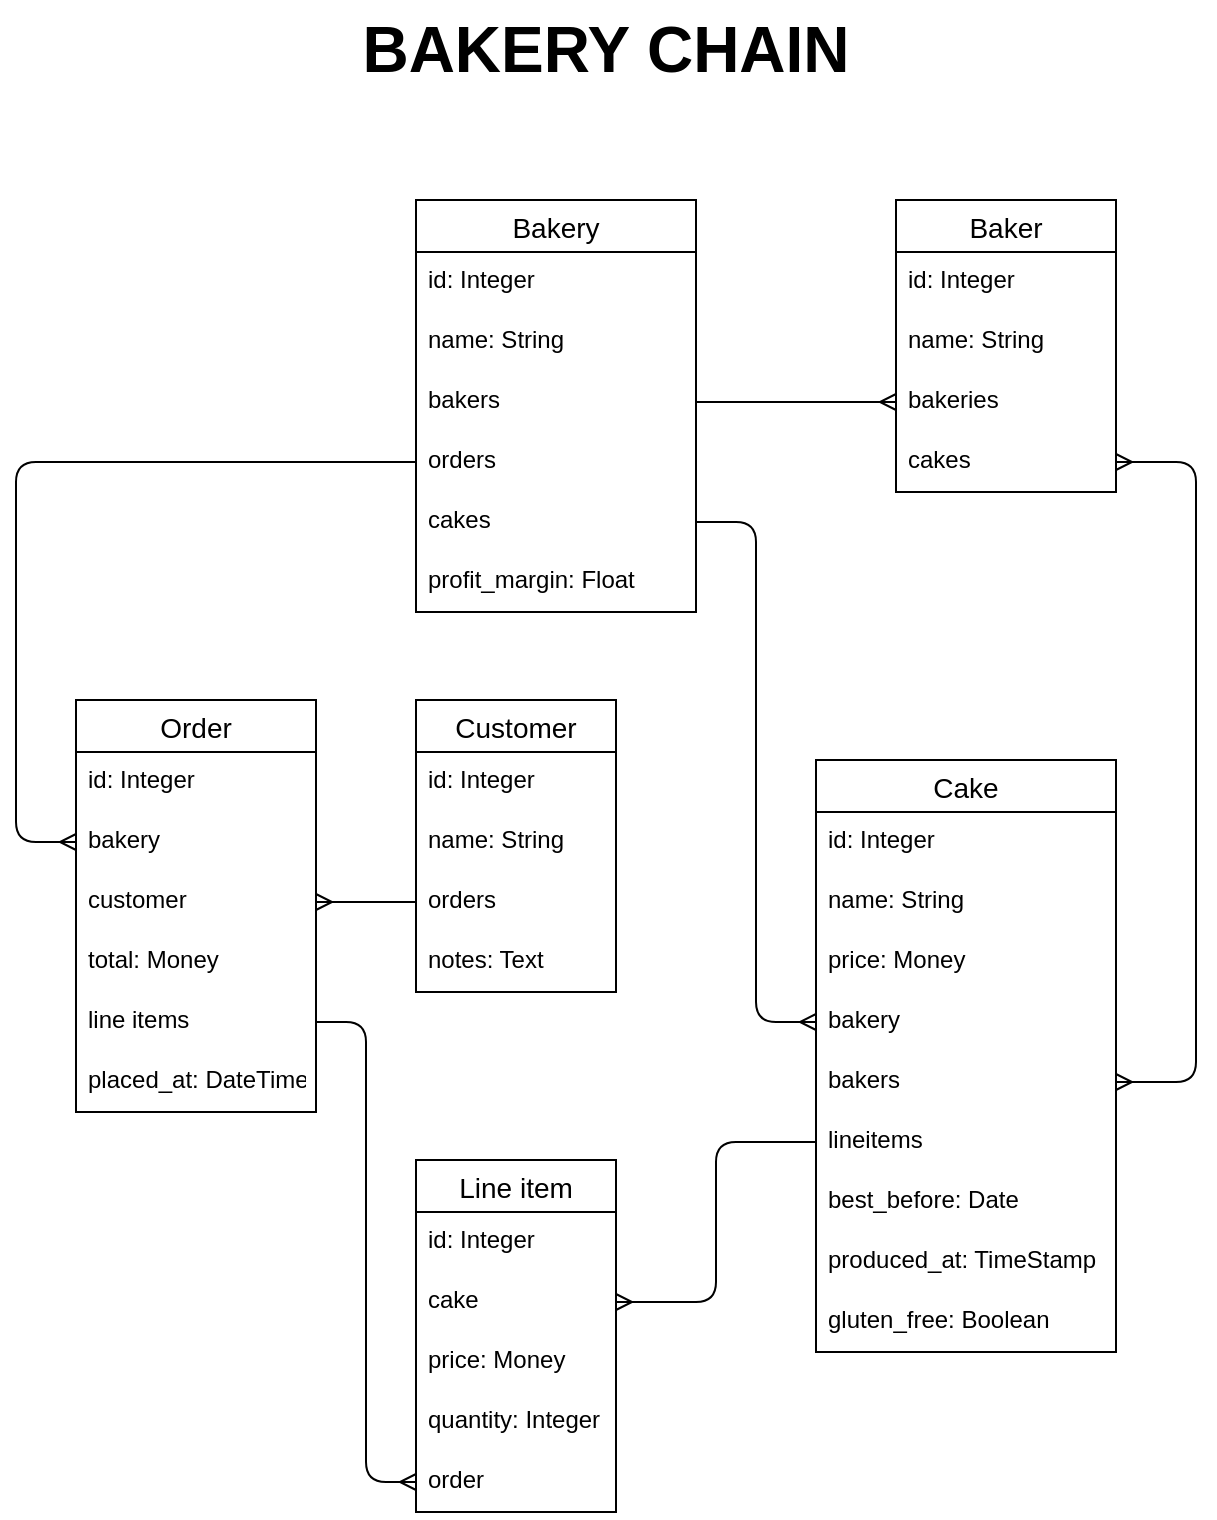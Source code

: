 <mxfile version="14.6.13" type="device"><diagram id="R2lEEEUBdFMjLlhIrx00" name="Page-1"><mxGraphModel dx="1106" dy="2080" grid="1" gridSize="10" guides="1" tooltips="1" connect="1" arrows="1" fold="1" page="1" pageScale="1" pageWidth="850" pageHeight="1100" math="0" shadow="0" extFonts="Permanent Marker^https://fonts.googleapis.com/css?family=Permanent+Marker"><root><mxCell id="0"/><mxCell id="1" parent="0"/><mxCell id="kBxsYk4cJBn89Wh-khyj-1" value="BAKERY CHAIN" style="text;html=1;strokeColor=none;fillColor=none;align=center;verticalAlign=middle;whiteSpace=wrap;rounded=0;fontSize=32;fontStyle=1" vertex="1" parent="1"><mxGeometry x="240" y="-960" width="370" height="50" as="geometry"/></mxCell><mxCell id="kBxsYk4cJBn89Wh-khyj-15" value="Bakery" style="swimlane;fontStyle=0;childLayout=stackLayout;horizontal=1;startSize=26;horizontalStack=0;resizeParent=1;resizeParentMax=0;resizeLast=0;collapsible=1;marginBottom=0;align=center;fontSize=14;" vertex="1" parent="1"><mxGeometry x="330" y="-860" width="140" height="206" as="geometry"/></mxCell><mxCell id="kBxsYk4cJBn89Wh-khyj-16" value="id: Integer" style="text;strokeColor=none;fillColor=none;spacingLeft=4;spacingRight=4;overflow=hidden;rotatable=0;points=[[0,0.5],[1,0.5]];portConstraint=eastwest;fontSize=12;" vertex="1" parent="kBxsYk4cJBn89Wh-khyj-15"><mxGeometry y="26" width="140" height="30" as="geometry"/></mxCell><mxCell id="kBxsYk4cJBn89Wh-khyj-17" value="name: String" style="text;strokeColor=none;fillColor=none;spacingLeft=4;spacingRight=4;overflow=hidden;rotatable=0;points=[[0,0.5],[1,0.5]];portConstraint=eastwest;fontSize=12;" vertex="1" parent="kBxsYk4cJBn89Wh-khyj-15"><mxGeometry y="56" width="140" height="30" as="geometry"/></mxCell><mxCell id="kBxsYk4cJBn89Wh-khyj-18" value="bakers" style="text;strokeColor=none;fillColor=none;spacingLeft=4;spacingRight=4;overflow=hidden;rotatable=0;points=[[0,0.5],[1,0.5]];portConstraint=eastwest;fontSize=12;" vertex="1" parent="kBxsYk4cJBn89Wh-khyj-15"><mxGeometry y="86" width="140" height="30" as="geometry"/></mxCell><mxCell id="kBxsYk4cJBn89Wh-khyj-82" value="orders" style="text;strokeColor=none;fillColor=none;spacingLeft=4;spacingRight=4;overflow=hidden;rotatable=0;points=[[0,0.5],[1,0.5]];portConstraint=eastwest;fontSize=12;" vertex="1" parent="kBxsYk4cJBn89Wh-khyj-15"><mxGeometry y="116" width="140" height="30" as="geometry"/></mxCell><mxCell id="kBxsYk4cJBn89Wh-khyj-19" value="cakes" style="text;strokeColor=none;fillColor=none;spacingLeft=4;spacingRight=4;overflow=hidden;rotatable=0;points=[[0,0.5],[1,0.5]];portConstraint=eastwest;fontSize=12;" vertex="1" parent="kBxsYk4cJBn89Wh-khyj-15"><mxGeometry y="146" width="140" height="30" as="geometry"/></mxCell><mxCell id="kBxsYk4cJBn89Wh-khyj-87" value="profit_margin: Float" style="text;strokeColor=none;fillColor=none;spacingLeft=4;spacingRight=4;overflow=hidden;rotatable=0;points=[[0,0.5],[1,0.5]];portConstraint=eastwest;fontSize=12;" vertex="1" parent="kBxsYk4cJBn89Wh-khyj-15"><mxGeometry y="176" width="140" height="30" as="geometry"/></mxCell><mxCell id="kBxsYk4cJBn89Wh-khyj-21" value="Baker" style="swimlane;fontStyle=0;childLayout=stackLayout;horizontal=1;startSize=26;horizontalStack=0;resizeParent=1;resizeParentMax=0;resizeLast=0;collapsible=1;marginBottom=0;align=center;fontSize=14;" vertex="1" parent="1"><mxGeometry x="570" y="-860" width="110" height="146" as="geometry"/></mxCell><mxCell id="kBxsYk4cJBn89Wh-khyj-22" value="id: Integer" style="text;strokeColor=none;fillColor=none;spacingLeft=4;spacingRight=4;overflow=hidden;rotatable=0;points=[[0,0.5],[1,0.5]];portConstraint=eastwest;fontSize=12;" vertex="1" parent="kBxsYk4cJBn89Wh-khyj-21"><mxGeometry y="26" width="110" height="30" as="geometry"/></mxCell><mxCell id="kBxsYk4cJBn89Wh-khyj-23" value="name: String" style="text;strokeColor=none;fillColor=none;spacingLeft=4;spacingRight=4;overflow=hidden;rotatable=0;points=[[0,0.5],[1,0.5]];portConstraint=eastwest;fontSize=12;" vertex="1" parent="kBxsYk4cJBn89Wh-khyj-21"><mxGeometry y="56" width="110" height="30" as="geometry"/></mxCell><mxCell id="kBxsYk4cJBn89Wh-khyj-24" value="bakeries" style="text;strokeColor=none;fillColor=none;spacingLeft=4;spacingRight=4;overflow=hidden;rotatable=0;points=[[0,0.5],[1,0.5]];portConstraint=eastwest;fontSize=12;" vertex="1" parent="kBxsYk4cJBn89Wh-khyj-21"><mxGeometry y="86" width="110" height="30" as="geometry"/></mxCell><mxCell id="kBxsYk4cJBn89Wh-khyj-25" value="cakes" style="text;strokeColor=none;fillColor=none;spacingLeft=4;spacingRight=4;overflow=hidden;rotatable=0;points=[[0,0.5],[1,0.5]];portConstraint=eastwest;fontSize=12;" vertex="1" parent="kBxsYk4cJBn89Wh-khyj-21"><mxGeometry y="116" width="110" height="30" as="geometry"/></mxCell><mxCell id="kBxsYk4cJBn89Wh-khyj-26" value="Cake" style="swimlane;fontStyle=0;childLayout=stackLayout;horizontal=1;startSize=26;horizontalStack=0;resizeParent=1;resizeParentMax=0;resizeLast=0;collapsible=1;marginBottom=0;align=center;fontSize=14;" vertex="1" parent="1"><mxGeometry x="530" y="-580" width="150" height="296" as="geometry"/></mxCell><mxCell id="kBxsYk4cJBn89Wh-khyj-27" value="id: Integer" style="text;strokeColor=none;fillColor=none;spacingLeft=4;spacingRight=4;overflow=hidden;rotatable=0;points=[[0,0.5],[1,0.5]];portConstraint=eastwest;fontSize=12;" vertex="1" parent="kBxsYk4cJBn89Wh-khyj-26"><mxGeometry y="26" width="150" height="30" as="geometry"/></mxCell><mxCell id="kBxsYk4cJBn89Wh-khyj-28" value="name: String" style="text;strokeColor=none;fillColor=none;spacingLeft=4;spacingRight=4;overflow=hidden;rotatable=0;points=[[0,0.5],[1,0.5]];portConstraint=eastwest;fontSize=12;" vertex="1" parent="kBxsYk4cJBn89Wh-khyj-26"><mxGeometry y="56" width="150" height="30" as="geometry"/></mxCell><mxCell id="kBxsYk4cJBn89Wh-khyj-69" value="price: Money" style="text;strokeColor=none;fillColor=none;spacingLeft=4;spacingRight=4;overflow=hidden;rotatable=0;points=[[0,0.5],[1,0.5]];portConstraint=eastwest;fontSize=12;" vertex="1" parent="kBxsYk4cJBn89Wh-khyj-26"><mxGeometry y="86" width="150" height="30" as="geometry"/></mxCell><mxCell id="kBxsYk4cJBn89Wh-khyj-77" value="bakery" style="text;strokeColor=none;fillColor=none;spacingLeft=4;spacingRight=4;overflow=hidden;rotatable=0;points=[[0,0.5],[1,0.5]];portConstraint=eastwest;fontSize=12;" vertex="1" parent="kBxsYk4cJBn89Wh-khyj-26"><mxGeometry y="116" width="150" height="30" as="geometry"/></mxCell><mxCell id="kBxsYk4cJBn89Wh-khyj-30" value="bakers" style="text;strokeColor=none;fillColor=none;spacingLeft=4;spacingRight=4;overflow=hidden;rotatable=0;points=[[0,0.5],[1,0.5]];portConstraint=eastwest;fontSize=12;" vertex="1" parent="kBxsYk4cJBn89Wh-khyj-26"><mxGeometry y="146" width="150" height="30" as="geometry"/></mxCell><mxCell id="kBxsYk4cJBn89Wh-khyj-72" value="lineitems" style="text;strokeColor=none;fillColor=none;spacingLeft=4;spacingRight=4;overflow=hidden;rotatable=0;points=[[0,0.5],[1,0.5]];portConstraint=eastwest;fontSize=12;" vertex="1" parent="kBxsYk4cJBn89Wh-khyj-26"><mxGeometry y="176" width="150" height="30" as="geometry"/></mxCell><mxCell id="kBxsYk4cJBn89Wh-khyj-84" value="best_before: Date" style="text;strokeColor=none;fillColor=none;spacingLeft=4;spacingRight=4;overflow=hidden;rotatable=0;points=[[0,0.5],[1,0.5]];portConstraint=eastwest;fontSize=12;" vertex="1" parent="kBxsYk4cJBn89Wh-khyj-26"><mxGeometry y="206" width="150" height="30" as="geometry"/></mxCell><mxCell id="kBxsYk4cJBn89Wh-khyj-85" value="produced_at: TimeStamp" style="text;strokeColor=none;fillColor=none;spacingLeft=4;spacingRight=4;overflow=hidden;rotatable=0;points=[[0,0.5],[1,0.5]];portConstraint=eastwest;fontSize=12;" vertex="1" parent="kBxsYk4cJBn89Wh-khyj-26"><mxGeometry y="236" width="150" height="30" as="geometry"/></mxCell><mxCell id="kBxsYk4cJBn89Wh-khyj-86" value="gluten_free: Boolean" style="text;strokeColor=none;fillColor=none;spacingLeft=4;spacingRight=4;overflow=hidden;rotatable=0;points=[[0,0.5],[1,0.5]];portConstraint=eastwest;fontSize=12;" vertex="1" parent="kBxsYk4cJBn89Wh-khyj-26"><mxGeometry y="266" width="150" height="30" as="geometry"/></mxCell><mxCell id="kBxsYk4cJBn89Wh-khyj-40" value="" style="edgeStyle=elbowEdgeStyle;fontSize=12;html=1;endArrow=ERmany;startArrow=ERmany;entryX=1;entryY=0.5;entryDx=0;entryDy=0;" edge="1" parent="1" source="kBxsYk4cJBn89Wh-khyj-25" target="kBxsYk4cJBn89Wh-khyj-30"><mxGeometry width="100" height="100" relative="1" as="geometry"><mxPoint x="425.5" y="-400" as="sourcePoint"/><mxPoint x="525.5" y="-500" as="targetPoint"/><Array as="points"><mxPoint x="720" y="-590"/></Array></mxGeometry></mxCell><mxCell id="kBxsYk4cJBn89Wh-khyj-42" value="" style="edgeStyle=elbowEdgeStyle;fontSize=12;html=1;endArrow=ERmany;startArrow=none;startFill=0;" edge="1" parent="1" source="kBxsYk4cJBn89Wh-khyj-18" target="kBxsYk4cJBn89Wh-khyj-24"><mxGeometry width="100" height="100" relative="1" as="geometry"><mxPoint x="360.5" y="-730" as="sourcePoint"/><mxPoint x="460.5" y="-830" as="targetPoint"/></mxGeometry></mxCell><mxCell id="kBxsYk4cJBn89Wh-khyj-43" value="Order" style="swimlane;fontStyle=0;childLayout=stackLayout;horizontal=1;startSize=26;horizontalStack=0;resizeParent=1;resizeParentMax=0;resizeLast=0;collapsible=1;marginBottom=0;align=center;fontSize=14;" vertex="1" parent="1"><mxGeometry x="160" y="-610" width="120" height="206" as="geometry"/></mxCell><mxCell id="kBxsYk4cJBn89Wh-khyj-80" value="id: Integer" style="text;strokeColor=none;fillColor=none;spacingLeft=4;spacingRight=4;overflow=hidden;rotatable=0;points=[[0,0.5],[1,0.5]];portConstraint=eastwest;fontSize=12;" vertex="1" parent="kBxsYk4cJBn89Wh-khyj-43"><mxGeometry y="26" width="120" height="30" as="geometry"/></mxCell><mxCell id="kBxsYk4cJBn89Wh-khyj-44" value="bakery" style="text;strokeColor=none;fillColor=none;spacingLeft=4;spacingRight=4;overflow=hidden;rotatable=0;points=[[0,0.5],[1,0.5]];portConstraint=eastwest;fontSize=12;" vertex="1" parent="kBxsYk4cJBn89Wh-khyj-43"><mxGeometry y="56" width="120" height="30" as="geometry"/></mxCell><mxCell id="kBxsYk4cJBn89Wh-khyj-45" value="customer" style="text;strokeColor=none;fillColor=none;spacingLeft=4;spacingRight=4;overflow=hidden;rotatable=0;points=[[0,0.5],[1,0.5]];portConstraint=eastwest;fontSize=12;" vertex="1" parent="kBxsYk4cJBn89Wh-khyj-43"><mxGeometry y="86" width="120" height="30" as="geometry"/></mxCell><mxCell id="kBxsYk4cJBn89Wh-khyj-74" value="total: Money" style="text;strokeColor=none;fillColor=none;spacingLeft=4;spacingRight=4;overflow=hidden;rotatable=0;points=[[0,0.5],[1,0.5]];portConstraint=eastwest;fontSize=12;" vertex="1" parent="kBxsYk4cJBn89Wh-khyj-43"><mxGeometry y="116" width="120" height="30" as="geometry"/></mxCell><mxCell id="kBxsYk4cJBn89Wh-khyj-46" value="line items" style="text;strokeColor=none;fillColor=none;spacingLeft=4;spacingRight=4;overflow=hidden;rotatable=0;points=[[0,0.5],[1,0.5]];portConstraint=eastwest;fontSize=12;" vertex="1" parent="kBxsYk4cJBn89Wh-khyj-43"><mxGeometry y="146" width="120" height="30" as="geometry"/></mxCell><mxCell id="kBxsYk4cJBn89Wh-khyj-89" value="placed_at: DateTime" style="text;strokeColor=none;fillColor=none;spacingLeft=4;spacingRight=4;overflow=hidden;rotatable=0;points=[[0,0.5],[1,0.5]];portConstraint=eastwest;fontSize=12;" vertex="1" parent="kBxsYk4cJBn89Wh-khyj-43"><mxGeometry y="176" width="120" height="30" as="geometry"/></mxCell><mxCell id="kBxsYk4cJBn89Wh-khyj-60" value="Line item" style="swimlane;fontStyle=0;childLayout=stackLayout;horizontal=1;startSize=26;horizontalStack=0;resizeParent=1;resizeParentMax=0;resizeLast=0;collapsible=1;marginBottom=0;align=center;fontSize=14;" vertex="1" parent="1"><mxGeometry x="330" y="-380" width="100" height="176" as="geometry"/></mxCell><mxCell id="kBxsYk4cJBn89Wh-khyj-61" value="id: Integer" style="text;strokeColor=none;fillColor=none;spacingLeft=4;spacingRight=4;overflow=hidden;rotatable=0;points=[[0,0.5],[1,0.5]];portConstraint=eastwest;fontSize=12;" vertex="1" parent="kBxsYk4cJBn89Wh-khyj-60"><mxGeometry y="26" width="100" height="30" as="geometry"/></mxCell><mxCell id="kBxsYk4cJBn89Wh-khyj-76" value="cake" style="text;strokeColor=none;fillColor=none;spacingLeft=4;spacingRight=4;overflow=hidden;rotatable=0;points=[[0,0.5],[1,0.5]];portConstraint=eastwest;fontSize=12;" vertex="1" parent="kBxsYk4cJBn89Wh-khyj-60"><mxGeometry y="56" width="100" height="30" as="geometry"/></mxCell><mxCell id="kBxsYk4cJBn89Wh-khyj-62" value="price: Money" style="text;strokeColor=none;fillColor=none;spacingLeft=4;spacingRight=4;overflow=hidden;rotatable=0;points=[[0,0.5],[1,0.5]];portConstraint=eastwest;fontSize=12;" vertex="1" parent="kBxsYk4cJBn89Wh-khyj-60"><mxGeometry y="86" width="100" height="30" as="geometry"/></mxCell><mxCell id="kBxsYk4cJBn89Wh-khyj-63" value="quantity: Integer" style="text;strokeColor=none;fillColor=none;spacingLeft=4;spacingRight=4;overflow=hidden;rotatable=0;points=[[0,0.5],[1,0.5]];portConstraint=eastwest;fontSize=12;" vertex="1" parent="kBxsYk4cJBn89Wh-khyj-60"><mxGeometry y="116" width="100" height="30" as="geometry"/></mxCell><mxCell id="kBxsYk4cJBn89Wh-khyj-71" value="order&#10;" style="text;strokeColor=none;fillColor=none;spacingLeft=4;spacingRight=4;overflow=hidden;rotatable=0;points=[[0,0.5],[1,0.5]];portConstraint=eastwest;fontSize=12;" vertex="1" parent="kBxsYk4cJBn89Wh-khyj-60"><mxGeometry y="146" width="100" height="30" as="geometry"/></mxCell><mxCell id="kBxsYk4cJBn89Wh-khyj-64" value="Customer" style="swimlane;fontStyle=0;childLayout=stackLayout;horizontal=1;startSize=26;horizontalStack=0;resizeParent=1;resizeParentMax=0;resizeLast=0;collapsible=1;marginBottom=0;align=center;fontSize=14;" vertex="1" parent="1"><mxGeometry x="330" y="-610" width="100" height="146" as="geometry"/></mxCell><mxCell id="kBxsYk4cJBn89Wh-khyj-65" value="id: Integer" style="text;strokeColor=none;fillColor=none;spacingLeft=4;spacingRight=4;overflow=hidden;rotatable=0;points=[[0,0.5],[1,0.5]];portConstraint=eastwest;fontSize=12;" vertex="1" parent="kBxsYk4cJBn89Wh-khyj-64"><mxGeometry y="26" width="100" height="30" as="geometry"/></mxCell><mxCell id="kBxsYk4cJBn89Wh-khyj-75" value="name: String" style="text;strokeColor=none;fillColor=none;spacingLeft=4;spacingRight=4;overflow=hidden;rotatable=0;points=[[0,0.5],[1,0.5]];portConstraint=eastwest;fontSize=12;" vertex="1" parent="kBxsYk4cJBn89Wh-khyj-64"><mxGeometry y="56" width="100" height="30" as="geometry"/></mxCell><mxCell id="kBxsYk4cJBn89Wh-khyj-66" value="orders" style="text;strokeColor=none;fillColor=none;spacingLeft=4;spacingRight=4;overflow=hidden;rotatable=0;points=[[0,0.5],[1,0.5]];portConstraint=eastwest;fontSize=12;" vertex="1" parent="kBxsYk4cJBn89Wh-khyj-64"><mxGeometry y="86" width="100" height="30" as="geometry"/></mxCell><mxCell id="kBxsYk4cJBn89Wh-khyj-83" value="notes: Text" style="text;strokeColor=none;fillColor=none;spacingLeft=4;spacingRight=4;overflow=hidden;rotatable=0;points=[[0,0.5],[1,0.5]];portConstraint=eastwest;fontSize=12;" vertex="1" parent="kBxsYk4cJBn89Wh-khyj-64"><mxGeometry y="116" width="100" height="30" as="geometry"/></mxCell><mxCell id="kBxsYk4cJBn89Wh-khyj-68" value="" style="edgeStyle=elbowEdgeStyle;fontSize=12;html=1;endArrow=ERmany;exitX=0;exitY=0.5;exitDx=0;exitDy=0;" edge="1" parent="1" source="kBxsYk4cJBn89Wh-khyj-66" target="kBxsYk4cJBn89Wh-khyj-45"><mxGeometry width="100" height="100" relative="1" as="geometry"><mxPoint x="380" y="-390" as="sourcePoint"/><mxPoint x="480" y="-490" as="targetPoint"/></mxGeometry></mxCell><mxCell id="kBxsYk4cJBn89Wh-khyj-70" value="" style="edgeStyle=elbowEdgeStyle;fontSize=12;html=1;endArrow=ERmany;exitX=1;exitY=0.5;exitDx=0;exitDy=0;entryX=0;entryY=0.5;entryDx=0;entryDy=0;" edge="1" parent="1" source="kBxsYk4cJBn89Wh-khyj-46" target="kBxsYk4cJBn89Wh-khyj-71"><mxGeometry width="100" height="100" relative="1" as="geometry"><mxPoint x="380" y="-390" as="sourcePoint"/><mxPoint x="480" y="-490" as="targetPoint"/></mxGeometry></mxCell><mxCell id="kBxsYk4cJBn89Wh-khyj-73" value="" style="edgeStyle=elbowEdgeStyle;fontSize=12;html=1;endArrow=ERmany;exitX=0;exitY=0.5;exitDx=0;exitDy=0;entryX=1;entryY=0.5;entryDx=0;entryDy=0;" edge="1" parent="1" source="kBxsYk4cJBn89Wh-khyj-72" target="kBxsYk4cJBn89Wh-khyj-76"><mxGeometry width="100" height="100" relative="1" as="geometry"><mxPoint x="380" y="-390" as="sourcePoint"/><mxPoint x="570" y="-330" as="targetPoint"/></mxGeometry></mxCell><mxCell id="kBxsYk4cJBn89Wh-khyj-78" value="" style="edgeStyle=elbowEdgeStyle;fontSize=12;html=1;endArrow=ERmany;exitX=1;exitY=0.5;exitDx=0;exitDy=0;entryX=0;entryY=0.5;entryDx=0;entryDy=0;" edge="1" parent="1" source="kBxsYk4cJBn89Wh-khyj-19" target="kBxsYk4cJBn89Wh-khyj-77"><mxGeometry width="100" height="100" relative="1" as="geometry"><mxPoint x="370" y="-430" as="sourcePoint"/><mxPoint x="470" y="-530" as="targetPoint"/></mxGeometry></mxCell><mxCell id="kBxsYk4cJBn89Wh-khyj-81" value="" style="edgeStyle=elbowEdgeStyle;fontSize=12;html=1;endArrow=ERmany;entryX=0;entryY=0.5;entryDx=0;entryDy=0;exitX=0;exitY=0.5;exitDx=0;exitDy=0;" edge="1" parent="1" source="kBxsYk4cJBn89Wh-khyj-82" target="kBxsYk4cJBn89Wh-khyj-44"><mxGeometry width="100" height="100" relative="1" as="geometry"><mxPoint x="280" y="-700" as="sourcePoint"/><mxPoint x="470" y="-550" as="targetPoint"/><Array as="points"><mxPoint x="130" y="-620"/></Array></mxGeometry></mxCell></root></mxGraphModel></diagram></mxfile>